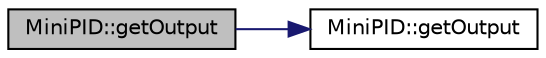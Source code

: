 digraph "MiniPID::getOutput"
{
  edge [fontname="Helvetica",fontsize="10",labelfontname="Helvetica",labelfontsize="10"];
  node [fontname="Helvetica",fontsize="10",shape=record];
  rankdir="LR";
  Node5 [label="MiniPID::getOutput",height=0.2,width=0.4,color="black", fillcolor="grey75", style="filled", fontcolor="black"];
  Node5 -> Node6 [color="midnightblue",fontsize="10",style="solid",fontname="Helvetica"];
  Node6 [label="MiniPID::getOutput",height=0.2,width=0.4,color="black", fillcolor="white", style="filled",URL="$class_mini_p_i_d.html#abf93d543fcbefa2528330be4331860d6"];
}
